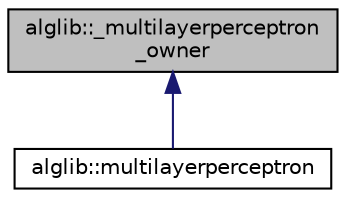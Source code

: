 digraph "alglib::_multilayerperceptron_owner"
{
  edge [fontname="Helvetica",fontsize="10",labelfontname="Helvetica",labelfontsize="10"];
  node [fontname="Helvetica",fontsize="10",shape=record];
  Node0 [label="alglib::_multilayerperceptron\l_owner",height=0.2,width=0.4,color="black", fillcolor="grey75", style="filled", fontcolor="black"];
  Node0 -> Node1 [dir="back",color="midnightblue",fontsize="10",style="solid",fontname="Helvetica"];
  Node1 [label="alglib::multilayerperceptron",height=0.2,width=0.4,color="black", fillcolor="white", style="filled",URL="$classalglib_1_1multilayerperceptron.html"];
}
